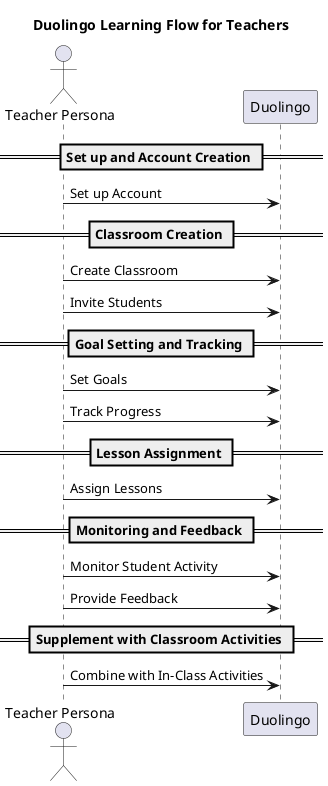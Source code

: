 @startuml
title Duolingo Learning Flow for Teachers

actor Teacher as "Teacher Persona"
participant "Duolingo" as DL

== Set up and Account Creation ==
Teacher -> DL: Set up Account

== Classroom Creation ==
Teacher -> DL: Create Classroom
Teacher -> DL: Invite Students

== Goal Setting and Tracking ==
Teacher -> DL: Set Goals
Teacher -> DL: Track Progress

== Lesson Assignment ==
Teacher -> DL: Assign Lessons

== Monitoring and Feedback ==
Teacher -> DL: Monitor Student Activity
Teacher -> DL: Provide Feedback

== Supplement with Classroom Activities ==
Teacher -> DL: Combine with In-Class Activities
@enduml